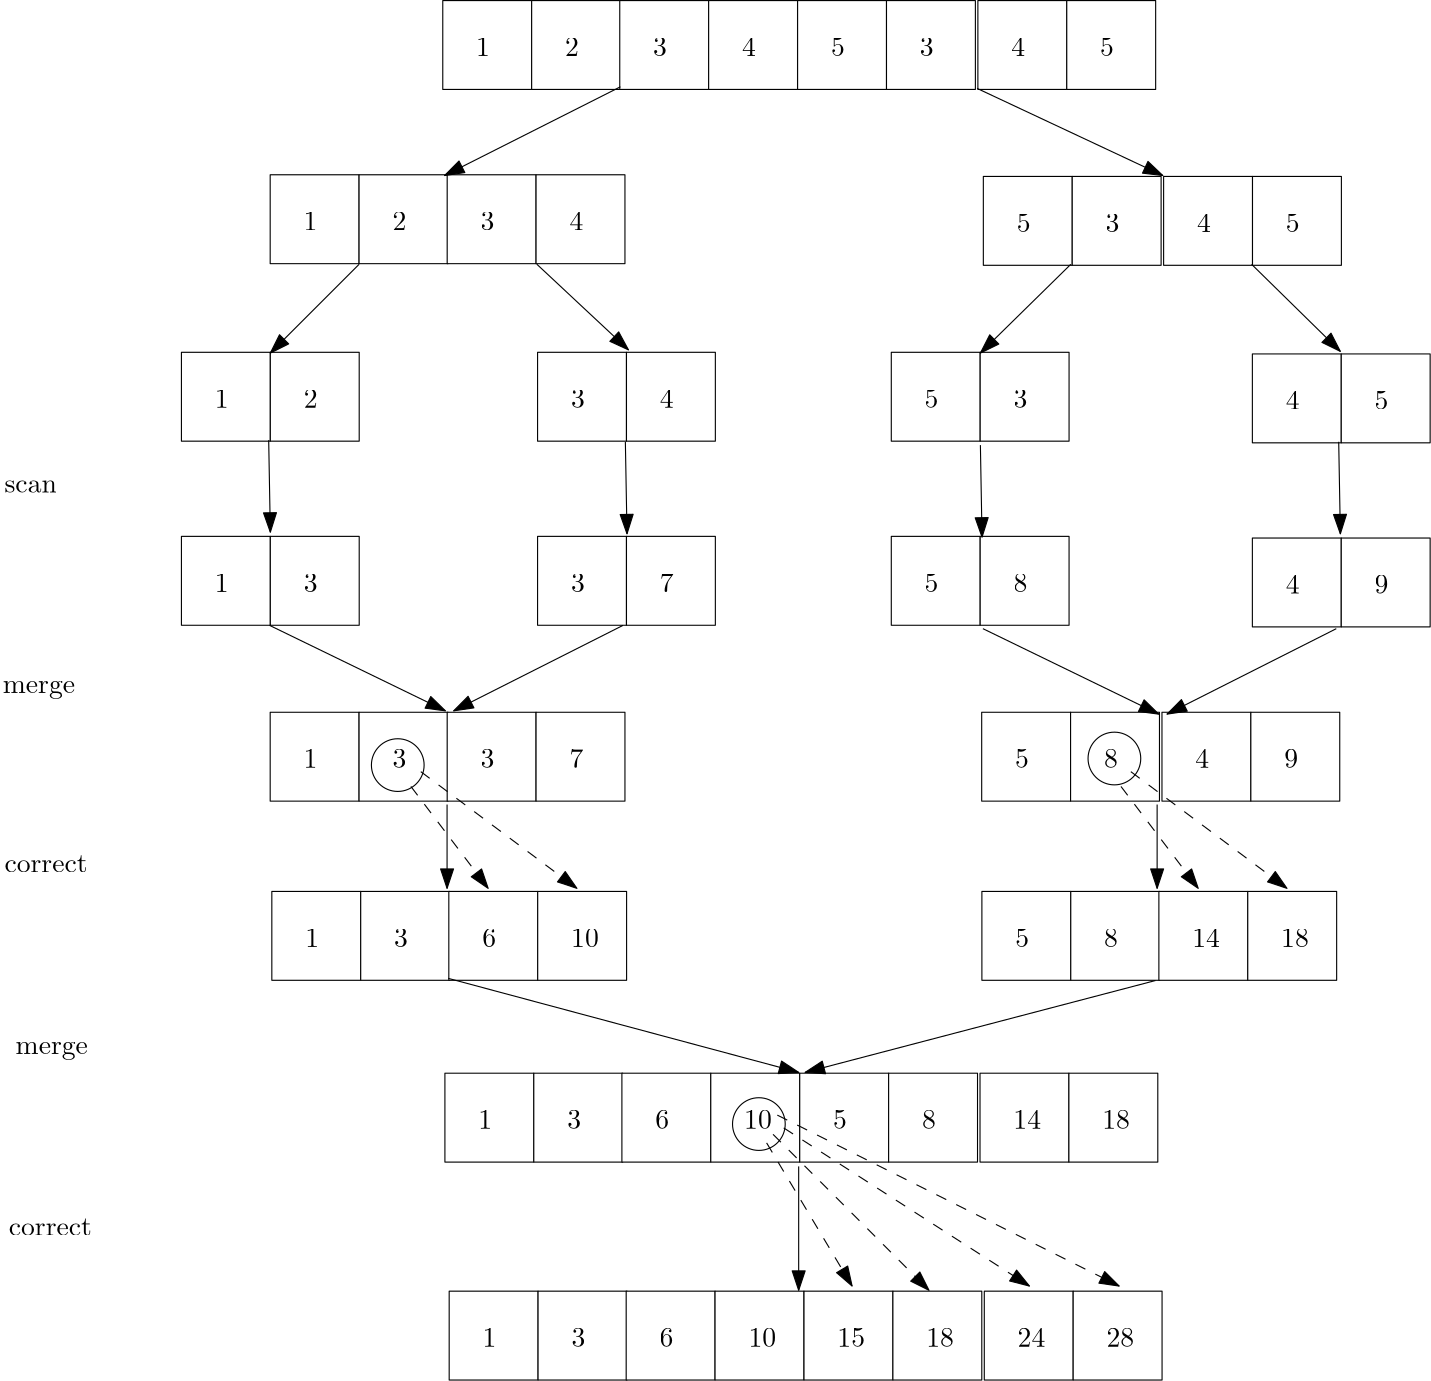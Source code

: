<?xml version="1.0"?>
<!DOCTYPE ipe SYSTEM "ipe.dtd">
<ipe version="70010" creator="Ipe 7.0.10">
<info created="D:20120605181249" modified="D:20120611161857"/>
<ipestyle name="basic">
<symbol name="arrow/arc(spx)">
<path stroke="sym-stroke" fill="sym-stroke" pen="sym-pen">
0 0 m
-1 0.333 l
-1 -0.333 l
h
</path>
</symbol>
<symbol name="arrow/farc(spx)">
<path stroke="sym-stroke" fill="white" pen="sym-pen">
0 0 m
-1 0.333 l
-1 -0.333 l
h
</path>
</symbol>
<symbol name="mark/circle(sx)" transformations="translations">
<path fill="sym-stroke">
0.6 0 0 0.6 0 0 e
0.4 0 0 0.4 0 0 e
</path>
</symbol>
<symbol name="mark/disk(sx)" transformations="translations">
<path fill="sym-stroke">
0.6 0 0 0.6 0 0 e
</path>
</symbol>
<symbol name="mark/fdisk(sfx)" transformations="translations">
<group>
<path fill="sym-fill">
0.5 0 0 0.5 0 0 e
</path>
<path fill="sym-stroke" fillrule="eofill">
0.6 0 0 0.6 0 0 e
0.4 0 0 0.4 0 0 e
</path>
</group>
</symbol>
<symbol name="mark/box(sx)" transformations="translations">
<path fill="sym-stroke" fillrule="eofill">
-0.6 -0.6 m
0.6 -0.6 l
0.6 0.6 l
-0.6 0.6 l
h
-0.4 -0.4 m
0.4 -0.4 l
0.4 0.4 l
-0.4 0.4 l
h
</path>
</symbol>
<symbol name="mark/square(sx)" transformations="translations">
<path fill="sym-stroke">
-0.6 -0.6 m
0.6 -0.6 l
0.6 0.6 l
-0.6 0.6 l
h
</path>
</symbol>
<symbol name="mark/fsquare(sfx)" transformations="translations">
<group>
<path fill="sym-fill">
-0.5 -0.5 m
0.5 -0.5 l
0.5 0.5 l
-0.5 0.5 l
h
</path>
<path fill="sym-stroke" fillrule="eofill">
-0.6 -0.6 m
0.6 -0.6 l
0.6 0.6 l
-0.6 0.6 l
h
-0.4 -0.4 m
0.4 -0.4 l
0.4 0.4 l
-0.4 0.4 l
h
</path>
</group>
</symbol>
<symbol name="mark/cross(sx)" transformations="translations">
<group>
<path fill="sym-stroke">
-0.43 -0.57 m
0.57 0.43 l
0.43 0.57 l
-0.57 -0.43 l
h
</path>
<path fill="sym-stroke">
-0.43 0.57 m
0.57 -0.43 l
0.43 -0.57 l
-0.57 0.43 l
h
</path>
</group>
</symbol>
<symbol name="arrow/fnormal(spx)">
<path stroke="sym-stroke" fill="white" pen="sym-pen">
0 0 m
-1 0.333 l
-1 -0.333 l
h
</path>
</symbol>
<symbol name="arrow/pointed(spx)">
<path stroke="sym-stroke" fill="sym-stroke" pen="sym-pen">
0 0 m
-1 0.333 l
-0.8 0 l
-1 -0.333 l
h
</path>
</symbol>
<symbol name="arrow/fpointed(spx)">
<path stroke="sym-stroke" fill="white" pen="sym-pen">
0 0 m
-1 0.333 l
-0.8 0 l
-1 -0.333 l
h
</path>
</symbol>
<symbol name="arrow/linear(spx)">
<path stroke="sym-stroke" pen="sym-pen">
-1 0.333 m
0 0 l
-1 -0.333 l
</path>
</symbol>
<symbol name="arrow/fdouble(spx)">
<path stroke="sym-stroke" fill="white" pen="sym-pen">
0 0 m
-1 0.333 l
-1 -0.333 l
h
-1 0 m
-2 0.333 l
-2 -0.333 l
h
</path>
</symbol>
<symbol name="arrow/double(spx)">
<path stroke="sym-stroke" fill="sym-stroke" pen="sym-pen">
0 0 m
-1 0.333 l
-1 -0.333 l
h
-1 0 m
-2 0.333 l
-2 -0.333 l
h
</path>
</symbol>
<pen name="heavier" value="0.8"/>
<pen name="fat" value="1.2"/>
<pen name="ultrafat" value="2"/>
<symbolsize name="large" value="5"/>
<symbolsize name="small" value="2"/>
<symbolsize name="tiny" value="1.1"/>
<arrowsize name="large" value="10"/>
<arrowsize name="small" value="5"/>
<arrowsize name="tiny" value="3"/>
<color name="red" value="1 0 0"/>
<color name="green" value="0 1 0"/>
<color name="blue" value="0 0 1"/>
<color name="yellow" value="1 1 0"/>
<color name="orange" value="1 0.647 0"/>
<color name="gold" value="1 0.843 0"/>
<color name="purple" value="0.627 0.125 0.941"/>
<color name="gray" value="0.745"/>
<color name="brown" value="0.647 0.165 0.165"/>
<color name="navy" value="0 0 0.502"/>
<color name="pink" value="1 0.753 0.796"/>
<color name="seagreen" value="0.18 0.545 0.341"/>
<color name="turquoise" value="0.251 0.878 0.816"/>
<color name="violet" value="0.933 0.51 0.933"/>
<color name="darkblue" value="0 0 0.545"/>
<color name="darkcyan" value="0 0.545 0.545"/>
<color name="darkgray" value="0.663"/>
<color name="darkgreen" value="0 0.392 0"/>
<color name="darkmagenta" value="0.545 0 0.545"/>
<color name="darkorange" value="1 0.549 0"/>
<color name="darkred" value="0.545 0 0"/>
<color name="lightblue" value="0.678 0.847 0.902"/>
<color name="lightcyan" value="0.878 1 1"/>
<color name="lightgray" value="0.827"/>
<color name="lightgreen" value="0.565 0.933 0.565"/>
<color name="lightyellow" value="1 1 0.878"/>
<dashstyle name="dashed" value="[4] 0"/>
<dashstyle name="dotted" value="[1 3] 0"/>
<dashstyle name="dash dotted" value="[4 2 1 2] 0"/>
<dashstyle name="dash dot dotted" value="[4 2 1 2 1 2] 0"/>
<textsize name="large" value="\large"/>
<textsize name="Large" value="\Large"/>
<textsize name="LARGE" value="\LARGE"/>
<textsize name="huge" value="\huge"/>
<textsize name="Huge" value="\Huge"/>
<textsize name="small" value="\small"/>
<textsize name="footnote" value="\footnotesize"/>
<textsize name="tiny" value="\tiny"/>
<textstyle name="center" begin="\begin{center}" end="\end{center}"/>
<textstyle name="itemize" begin="\begin{itemize}" end="\end{itemize}"/>
<textstyle name="item" begin="\begin{itemize}\item{}" end="\end{itemize}"/>
<gridsize name="4 pts" value="4"/>
<gridsize name="8 pts (~3 mm)" value="8"/>
<gridsize name="16 pts (~6 mm)" value="16"/>
<gridsize name="32 pts (~12 mm)" value="32"/>
<gridsize name="10 pts (~3.5 mm)" value="10"/>
<gridsize name="20 pts (~7 mm)" value="20"/>
<gridsize name="14 pts (~5 mm)" value="14"/>
<gridsize name="28 pts (~10 mm)" value="28"/>
<gridsize name="56 pts (~20 mm)" value="56"/>
<anglesize name="90 deg" value="90"/>
<anglesize name="60 deg" value="60"/>
<anglesize name="45 deg" value="45"/>
<anglesize name="30 deg" value="30"/>
<anglesize name="22.5 deg" value="22.5"/>
<tiling name="falling" angle="-60" step="4" width="1"/>
<tiling name="rising" angle="30" step="4" width="1"/>
</ipestyle>
<page>
<layer name="alpha"/>
<view layers="alpha" active="alpha"/>
<path layer="alpha" matrix="1 0 0 1 126.627 31.9527" stroke="black" fill="white">
64 768 m
64 736 l
96 736 l
96 768 l
h
</path>
<path matrix="1 0 0 1 158.627 31.9527" stroke="black" fill="white">
64 768 m
64 736 l
96 736 l
96 768 l
h
</path>
<path matrix="1 0 0 1 190.343 31.9527" stroke="black" fill="white">
64 768 m
64 736 l
96 736 l
96 768 l
h
</path>
<path matrix="1 0 0 1 222.343 31.9527" stroke="black" fill="white">
64 768 m
64 736 l
96 736 l
96 768 l
h
</path>
<path matrix="1 0 0 1 254.367 31.9527" stroke="black" fill="white">
64 768 m
64 736 l
96 736 l
96 768 l
h
</path>
<text matrix="1 0 0 1 130.627 35.9527" transformations="translations" pos="72 744" stroke="black" type="label" valign="baseline">1</text>
<text matrix="1 0 0 1 130.627 35.9527" transformations="translations" pos="104 744" stroke="black" type="label" valign="baseline">2</text>
<text matrix="1 0 0 1 194.343 35.9527" transformations="translations" pos="72 744" stroke="black" type="label" valign="baseline">3</text>
<text matrix="1 0 0 1 194.343 35.9527" transformations="translations" pos="104 744" stroke="black" type="label" valign="baseline">4</text>
<text matrix="1 0 0 1 226.367 35.9527" transformations="translations" pos="104 744" stroke="black" type="label" valign="baseline">5</text>
<path matrix="1 0 0 1 286.367 31.9527" stroke="black" fill="white">
64 768 m
64 736 l
96 736 l
96 768 l
h
</path>
<path matrix="1 0 0 1 319.266 31.9527" stroke="black" fill="white">
64 768 m
64 736 l
96 736 l
96 768 l
h
</path>
<path matrix="1 0 0 1 351.266 31.9527" stroke="black" fill="white">
64 768 m
64 736 l
96 736 l
96 768 l
h
</path>
<text matrix="1 0 0 1 290.367 35.9527" transformations="translations" pos="72 744" stroke="black" type="label" valign="baseline">3</text>
<text matrix="1 0 0 1 291.266 35.9527" transformations="translations" pos="104 744" stroke="black" type="label" valign="baseline">4</text>
<text matrix="1 0 0 1 323.266 35.9527" transformations="translations" pos="104 744" stroke="black" type="label" valign="baseline">5</text>
<path matrix="1 0 0 1 64.4962 -30.7693" stroke="black" fill="white">
64 768 m
64 736 l
96 736 l
96 768 l
h
</path>
<path matrix="1 0 0 1 96.4962 -30.7693" stroke="black" fill="white">
64 768 m
64 736 l
96 736 l
96 768 l
h
</path>
<path matrix="1 0 0 1 128.212 -30.7693" stroke="black" fill="white">
64 768 m
64 736 l
96 736 l
96 768 l
h
</path>
<path matrix="1 0 0 1 160.212 -30.7693" stroke="black" fill="white">
64 768 m
64 736 l
96 736 l
96 768 l
h
</path>
<text matrix="1 0 0 1 68.4962 -26.7693" transformations="translations" pos="72 744" stroke="black" type="label" valign="baseline">1</text>
<text matrix="1 0 0 1 68.4962 -26.7693" transformations="translations" pos="104 744" stroke="black" type="label" valign="baseline">2</text>
<text matrix="1 0 0 1 132.212 -26.7693" transformations="translations" pos="72 744" stroke="black" type="label" valign="baseline">3</text>
<text matrix="1 0 0 1 132.212 -26.7693" transformations="translations" pos="104 744" stroke="black" type="label" valign="baseline">4</text>
<path matrix="1 0 0 1 321.231 -31.3604" stroke="black" fill="white">
64 768 m
64 736 l
96 736 l
96 768 l
h
</path>
<text matrix="1 0 0 1 293.231 -27.3604" transformations="translations" pos="104 744" stroke="black" type="label" valign="baseline">5</text>
<path matrix="1 0 0 1 353.231 -31.3604" stroke="black" fill="white">
64 768 m
64 736 l
96 736 l
96 768 l
h
</path>
<path matrix="1 0 0 1 386.13 -31.3604" stroke="black" fill="white">
64 768 m
64 736 l
96 736 l
96 768 l
h
</path>
<path matrix="1 0 0 1 418.13 -31.3604" stroke="black" fill="white">
64 768 m
64 736 l
96 736 l
96 768 l
h
</path>
<text matrix="1 0 0 1 357.231 -27.3604" transformations="translations" pos="72 744" stroke="black" type="label" valign="baseline">3</text>
<text matrix="1 0 0 1 358.13 -27.3604" transformations="translations" pos="104 744" stroke="black" type="label" valign="baseline">4</text>
<text matrix="1 0 0 1 390.13 -27.3604" transformations="translations" pos="104 744" stroke="black" type="label" valign="baseline">5</text>
<path matrix="1 0 0 1 32.5433 -94.6746" stroke="black" fill="white">
64 768 m
64 736 l
96 736 l
96 768 l
h
</path>
<path matrix="1 0 0 1 64.5433 -94.6746" stroke="black" fill="white">
64 768 m
64 736 l
96 736 l
96 768 l
h
</path>
<text matrix="1 0 0 1 36.5433 -90.6746" transformations="translations" pos="72 744" stroke="black" type="label" valign="baseline">1</text>
<text matrix="1 0 0 1 36.5433 -90.6746" transformations="translations" pos="104 744" stroke="black" type="label" valign="baseline">2</text>
<path matrix="1 0 0 1 160.757 -94.675" stroke="black" fill="white">
64 768 m
64 736 l
96 736 l
96 768 l
h
</path>
<path matrix="1 0 0 1 192.757 -94.675" stroke="black" fill="white">
64 768 m
64 736 l
96 736 l
96 768 l
h
</path>
<text matrix="1 0 0 1 164.757 -90.675" transformations="translations" pos="72 744" stroke="black" type="label" valign="baseline">3</text>
<text matrix="1 0 0 1 164.757 -90.675" transformations="translations" pos="104 744" stroke="black" type="label" valign="baseline">4</text>
<path matrix="1 0 0 1 288.094 -94.6739" stroke="black" fill="white">
64 768 m
64 736 l
96 736 l
96 768 l
h
</path>
<text matrix="1 0 0 1 260.094 -90.6739" transformations="translations" pos="104 744" stroke="black" type="label" valign="baseline">5</text>
<path matrix="1 0 0 1 320.094 -94.6739" stroke="black" fill="white">
64 768 m
64 736 l
96 736 l
96 768 l
h
</path>
<text matrix="1 0 0 1 324.094 -90.6739" transformations="translations" pos="72 744" stroke="black" type="label" valign="baseline">3</text>
<path matrix="1 0 0 1 418.082 -95.2657" stroke="black" fill="white">
64 768 m
64 736 l
96 736 l
96 768 l
h
</path>
<path matrix="1 0 0 1 450.082 -95.2657" stroke="black" fill="white">
64 768 m
64 736 l
96 736 l
96 768 l
h
</path>
<text matrix="1 0 0 1 390.082 -91.2657" transformations="translations" pos="104 744" stroke="black" type="label" valign="baseline">4</text>
<text matrix="1 0 0 1 422.082 -91.2657" transformations="translations" pos="104 744" stroke="black" type="label" valign="baseline">5</text>
<path stroke="black" arrow="normal/normal">
160.502 705.005 m
128.549 673.053 l
</path>
<path matrix="-0.0336936 0.999432 -0.999432 -0.0336936 934.482 568.393" stroke="black" arrow="normal/normal">
160.502 705.005 m
128.549 673.053 l
</path>
<path stroke="black" arrow="normal/normal">
254.585 768.911 m
191.271 736.958 l
</path>
<path stroke="black" arrow="normal/normal">
382.987 768.319 m
449.851 736.958 l
</path>
<path stroke="black" arrow="normal/normal">
416.715 705.005 m
384.171 673.053 l
</path>
<path stroke="black" arrow="normal/normal">
481.804 705.005 m
513.756 673.645 l
</path>
<path matrix="1 0 0 1 32.5437 -160.947" stroke="black" fill="white">
64 768 m
64 736 l
96 736 l
96 768 l
h
</path>
<path matrix="1 0 0 1 64.5437 -160.947" stroke="black" fill="white">
64 768 m
64 736 l
96 736 l
96 768 l
h
</path>
<text matrix="1 0 0 1 36.5437 -156.947" transformations="translations" pos="72 744" stroke="black" type="label" valign="baseline">1</text>
<text matrix="1 0 0 1 36.5437 -156.947" transformations="translations" pos="104 744" stroke="black" type="label" valign="baseline">3</text>
<path matrix="1 0 0 1 160.757 -160.947" stroke="black" fill="white">
64 768 m
64 736 l
96 736 l
96 768 l
h
</path>
<path matrix="1 0 0 1 192.757 -160.947" stroke="black" fill="white">
64 768 m
64 736 l
96 736 l
96 768 l
h
</path>
<text matrix="1 0 0 1 164.757 -156.947" transformations="translations" pos="72 744" stroke="black" type="label" valign="baseline">3</text>
<text matrix="1 0 0 1 164.757 -156.947" transformations="translations" pos="104 744" stroke="black" type="label" valign="baseline">7</text>
<path matrix="1 0 0 1 288.094 -160.946" stroke="black" fill="white">
64 768 m
64 736 l
96 736 l
96 768 l
h
</path>
<text matrix="1 0 0 1 260.094 -156.946" transformations="translations" pos="104 744" stroke="black" type="label" valign="baseline">5</text>
<path matrix="1 0 0 1 320.094 -160.946" stroke="black" fill="white">
64 768 m
64 736 l
96 736 l
96 768 l
h
</path>
<text matrix="1 0 0 1 324.094 -156.946" transformations="translations" pos="72 744" stroke="black" type="label" valign="baseline">8</text>
<path matrix="1 0 0 1 418.082 -161.538" stroke="black" fill="white">
64 768 m
64 736 l
96 736 l
96 768 l
h
</path>
<path matrix="1 0 0 1 450.082 -161.538" stroke="black" fill="white">
64 768 m
64 736 l
96 736 l
96 768 l
h
</path>
<text matrix="1 0 0 1 390.082 -157.538" transformations="translations" pos="104 744" stroke="black" type="label" valign="baseline">4</text>
<text matrix="1 0 0 1 422.082 -157.538" transformations="translations" pos="104 744" stroke="black" type="label" valign="baseline">9</text>
<path stroke="black" arrow="normal/normal">
127.958 641.692 m
128.549 608.556 l
</path>
<path matrix="1 0 0 1 128.402 -0.591787" stroke="black" arrow="normal/normal">
127.958 641.692 m
128.549 608.556 l
</path>
<path matrix="1 0 0 1 256.213 -1.77522" stroke="black" arrow="normal/normal">
127.958 641.692 m
128.549 608.556 l
</path>
<path matrix="1 0 0 1 385.207 -0.591787" stroke="black" arrow="normal/normal">
127.958 641.692 m
128.549 608.556 l
</path>
<text matrix="1 0 0 1 15.4756 -8.19299" transformations="translations" pos="17.3459 631.064" stroke="black" type="label" valign="baseline">scan</text>
<path matrix="1 0 0 1 64.496 -224.26" stroke="black" fill="white">
64 768 m
64 736 l
96 736 l
96 768 l
h
</path>
<path matrix="1 0 0 1 96.496 -224.26" stroke="black" fill="white">
64 768 m
64 736 l
96 736 l
96 768 l
h
</path>
<path matrix="1 0 0 1 128.212 -224.26" stroke="black" fill="white">
64 768 m
64 736 l
96 736 l
96 768 l
h
</path>
<path matrix="1 0 0 1 160.212 -224.26" stroke="black" fill="white">
64 768 m
64 736 l
96 736 l
96 768 l
h
</path>
<text matrix="1 0 0 1 68.496 -220.26" transformations="translations" pos="72 744" stroke="black" type="label" valign="baseline">1</text>
<text matrix="1 0 0 1 68.496 -220.26" transformations="translations" pos="104 744" stroke="black" type="label" valign="baseline">3</text>
<text matrix="1 0 0 1 132.212 -220.26" transformations="translations" pos="72 744" stroke="black" type="label" valign="baseline">3</text>
<text matrix="1 0 0 1 132.212 -220.26" transformations="translations" pos="104 744" stroke="black" type="label" valign="baseline">7</text>
<path stroke="black" arrow="normal/normal">
128.27 575.016 m
191.583 544.246 l
</path>
<path stroke="black" arrow="normal/normal">
255.489 575.016 m
194.542 544.246 l
</path>
<text matrix="1 0 0 1 14.8839 -80.3822" transformations="translations" pos="17.3459 631.064" stroke="black" type="label" valign="baseline">merge</text>
<path matrix="1 0 0 1 65.0877 -288.757" stroke="black" fill="white">
64 768 m
64 736 l
96 736 l
96 768 l
h
</path>
<path matrix="1 0 0 1 97.0877 -288.757" stroke="black" fill="white">
64 768 m
64 736 l
96 736 l
96 768 l
h
</path>
<path matrix="1 0 0 1 128.804 -288.757" stroke="black" fill="white">
64 768 m
64 736 l
96 736 l
96 768 l
h
</path>
<path matrix="1 0 0 1 160.804 -288.757" stroke="black" fill="white">
64 768 m
64 736 l
96 736 l
96 768 l
h
</path>
<text matrix="1 0 0 1 69.0877 -284.757" transformations="translations" pos="72 744" stroke="black" type="label" valign="baseline">1</text>
<text matrix="1 0 0 1 69.0877 -284.757" transformations="translations" pos="104 744" stroke="black" type="label" valign="baseline">3</text>
<text matrix="1 0 0 1 132.804 -284.757" transformations="translations" pos="72 744" stroke="black" type="label" valign="baseline">6</text>
<text matrix="1 0 0 1 132.804 -284.757" transformations="translations" pos="104 744" stroke="black" type="label" valign="baseline">10</text>
<text matrix="1 0 0 1 15.4756 -144.879" transformations="translations" pos="17.3459 631.064" stroke="black" type="label" valign="baseline">correct</text>
<path stroke="black" fill="white" arrow="normal/normal">
192.175 510.519 m
192.175 480.341 l
</path>
<path stroke="black">
9.48593 0 0 9.48593 174.424 524.72 e
</path>
<path stroke="black" fill="white" dash="dashed" arrow="normal/normal">
179.157 517.027 m
206.968 480.341 l
</path>
<path stroke="black" fill="white" dash="dashed" arrow="normal/normal">
182.708 522.353 m
238.921 480.341 l
</path>
<path matrix="1 0 0 1 320.639 -224.26" stroke="black" fill="white">
64 768 m
64 736 l
96 736 l
96 768 l
h
</path>
<text matrix="1 0 0 1 292.639 -220.26" transformations="translations" pos="104 744" stroke="black" type="label" valign="baseline">5</text>
<path matrix="1 0 0 1 352.639 -224.26" stroke="black" fill="white">
64 768 m
64 736 l
96 736 l
96 768 l
h
</path>
<path matrix="1 0 0 1 385.538 -224.26" stroke="black" fill="white">
64 768 m
64 736 l
96 736 l
96 768 l
h
</path>
<path matrix="1 0 0 1 417.538 -224.26" stroke="black" fill="white">
64 768 m
64 736 l
96 736 l
96 768 l
h
</path>
<text matrix="1 0 0 1 356.639 -220.26" transformations="translations" pos="72 744" stroke="black" type="label" valign="baseline">8</text>
<text matrix="1 0 0 1 357.538 -220.26" transformations="translations" pos="104 744" stroke="black" type="label" valign="baseline">4</text>
<text matrix="1 0 0 1 389.538 -220.26" transformations="translations" pos="104 744" stroke="black" type="label" valign="baseline">9</text>
<path matrix="1 0 0 1 256.805 -1.18335" stroke="black" arrow="normal/normal">
128.27 575.016 m
191.583 544.246 l
</path>
<path matrix="1 0 0 1 256.805 -1.18335" stroke="black" arrow="normal/normal">
255.489 575.016 m
194.542 544.246 l
</path>
<path matrix="1 0 0 1 320.709 -288.757" stroke="black" fill="white">
64 768 m
64 736 l
96 736 l
96 768 l
h
</path>
<path matrix="1 0 0 1 352.709 -288.757" stroke="black" fill="white">
64 768 m
64 736 l
96 736 l
96 768 l
h
</path>
<path matrix="1 0 0 1 384.425 -288.757" stroke="black" fill="white">
64 768 m
64 736 l
96 736 l
96 768 l
h
</path>
<path matrix="1 0 0 1 416.425 -288.757" stroke="black" fill="white">
64 768 m
64 736 l
96 736 l
96 768 l
h
</path>
<text matrix="1 0 0 1 324.709 -284.757" transformations="translations" pos="72 744" stroke="black" type="label" valign="baseline">5</text>
<text matrix="1 0 0 1 324.709 -284.757" transformations="translations" pos="104 744" stroke="black" type="label" valign="baseline">8</text>
<text matrix="1 0 0 1 388.425 -284.757" transformations="translations" pos="72 744" stroke="black" type="label" valign="baseline">14</text>
<text matrix="1 0 0 1 388.425 -284.757" transformations="translations" pos="104 744" stroke="black" type="label" valign="baseline">18</text>
<path matrix="1 0 0 1 255.621 -0.00011211" stroke="black" fill="white" arrow="normal/normal">
192.175 510.519 m
192.175 480.341 l
</path>
<path matrix="1 0 0 1 255.621 -0.00011211" stroke="black" fill="white" dash="dashed" arrow="normal/normal">
179.157 517.027 m
206.968 480.341 l
</path>
<path matrix="1 0 0 1 255.621 -0.00011211" stroke="black" fill="white" dash="dashed" arrow="normal/normal">
182.708 522.353 m
238.921 480.341 l
</path>
<path matrix="1 0 0 1 257.988 2.36645" stroke="black">
9.48593 0 0 9.48593 174.424 524.72 e
</path>
<path matrix="1 0 0 1 127.396 -354.202" stroke="black" fill="white">
64 768 m
64 736 l
96 736 l
96 768 l
h
</path>
<path matrix="1 0 0 1 159.396 -354.202" stroke="black" fill="white">
64 768 m
64 736 l
96 736 l
96 768 l
h
</path>
<path matrix="1 0 0 1 191.112 -354.202" stroke="black" fill="white">
64 768 m
64 736 l
96 736 l
96 768 l
h
</path>
<path matrix="1 0 0 1 223.112 -354.202" stroke="black" fill="white">
64 768 m
64 736 l
96 736 l
96 768 l
h
</path>
<path matrix="1 0 0 1 255.136 -354.202" stroke="black" fill="white">
64 768 m
64 736 l
96 736 l
96 768 l
h
</path>
<text matrix="1 0 0 1 131.396 -350.202" transformations="translations" pos="72 744" stroke="black" type="label" valign="baseline">1</text>
<text matrix="1 0 0 1 131.396 -350.202" transformations="translations" pos="104 744" stroke="black" type="label" valign="baseline">3</text>
<text matrix="1 0 0 1 195.112 -350.202" transformations="translations" pos="72 744" stroke="black" type="label" valign="baseline">6</text>
<text matrix="1 0 0 1 195.112 -350.202" transformations="translations" pos="104 744" stroke="black" type="label" valign="baseline">10</text>
<text matrix="1 0 0 1 227.136 -350.202" transformations="translations" pos="104 744" stroke="black" type="label" valign="baseline">5</text>
<path matrix="1 0 0 1 287.136 -354.202" stroke="black" fill="white">
64 768 m
64 736 l
96 736 l
96 768 l
h
</path>
<path matrix="1 0 0 1 320.035 -354.202" stroke="black" fill="white">
64 768 m
64 736 l
96 736 l
96 768 l
h
</path>
<path matrix="1 0 0 1 352.035 -354.202" stroke="black" fill="white">
64 768 m
64 736 l
96 736 l
96 768 l
h
</path>
<text matrix="1 0 0 1 291.136 -350.202" transformations="translations" pos="72 744" stroke="black" type="label" valign="baseline">8</text>
<text matrix="1 0 0 1 292.035 -350.202" transformations="translations" pos="104 744" stroke="black" type="label" valign="baseline">14</text>
<text matrix="1 0 0 1 324.035 -350.202" transformations="translations" pos="104 744" stroke="black" type="label" valign="baseline">18</text>
<path stroke="black" fill="white" arrow="normal/normal">
192.599 447.94 m
318.752 414.093 l
</path>
<path stroke="black" fill="white" arrow="normal/normal">
447.214 447.17 m
321.06 414.093 l
</path>
<text matrix="1 0 0 1 19.4993 -210.382" transformations="translations" pos="17.3459 631.064" stroke="black" type="label" valign="baseline">merge</text>
<text matrix="1 0 0 1 17.0141 -275.648" transformations="translations" pos="17.3459 631.064" stroke="black" type="label" valign="baseline">correct</text>
<path matrix="1 0 0 1 128.934 -432.664" stroke="black" fill="white">
64 768 m
64 736 l
96 736 l
96 768 l
h
</path>
<path matrix="1 0 0 1 160.934 -432.664" stroke="black" fill="white">
64 768 m
64 736 l
96 736 l
96 768 l
h
</path>
<path matrix="1 0 0 1 192.65 -432.664" stroke="black" fill="white">
64 768 m
64 736 l
96 736 l
96 768 l
h
</path>
<path matrix="1 0 0 1 224.65 -432.664" stroke="black" fill="white">
64 768 m
64 736 l
96 736 l
96 768 l
h
</path>
<path matrix="1 0 0 1 256.674 -432.664" stroke="black" fill="white">
64 768 m
64 736 l
96 736 l
96 768 l
h
</path>
<text matrix="1 0 0 1 132.934 -428.664" transformations="translations" pos="72 744" stroke="black" type="label" valign="baseline">1</text>
<text matrix="1 0 0 1 132.934 -428.664" transformations="translations" pos="104 744" stroke="black" type="label" valign="baseline">3</text>
<text matrix="1 0 0 1 196.65 -428.664" transformations="translations" pos="72 744" stroke="black" type="label" valign="baseline">6</text>
<text matrix="1 0 0 1 196.65 -428.664" transformations="translations" pos="104 744" stroke="black" type="label" valign="baseline">10</text>
<text matrix="1 0 0 1 228.674 -428.664" transformations="translations" pos="104 744" stroke="black" type="label" valign="baseline">15</text>
<path matrix="1 0 0 1 288.674 -432.664" stroke="black" fill="white">
64 768 m
64 736 l
96 736 l
96 768 l
h
</path>
<path matrix="1 0 0 1 321.573 -432.664" stroke="black" fill="white">
64 768 m
64 736 l
96 736 l
96 768 l
h
</path>
<path matrix="1 0 0 1 353.573 -432.664" stroke="black" fill="white">
64 768 m
64 736 l
96 736 l
96 768 l
h
</path>
<text matrix="1 0 0 1 292.674 -428.664" transformations="translations" pos="72 744" stroke="black" type="label" valign="baseline">18</text>
<text matrix="1 0 0 1 293.573 -428.664" transformations="translations" pos="104 744" stroke="black" type="label" valign="baseline">24</text>
<text matrix="1 0 0 1 325.573 -428.664" transformations="translations" pos="104 744" stroke="black" type="label" valign="baseline">28</text>
<path stroke="black" fill="white" pen="0.4" arrow="normal/normal">
318.752 380.247 m
318.752 335.632 l
</path>
<path matrix="1 0 0 1 130 -129.231" stroke="black">
9.48593 0 0 9.48593 174.424 524.72 e
</path>
<path stroke="black" fill="white" dash="dashed" arrow="normal/normal">
307.214 388.709 m
337.983 337.17 l
</path>
<path stroke="black" fill="white" dash="dashed" arrow="normal/normal">
309.522 391.786 m
365.675 335.632 l
</path>
<path stroke="black" fill="white" dash="dashed" arrow="normal/normal">
313.368 394.093 m
401.829 337.17 l
</path>
<path stroke="black" fill="white" dash="dashed" arrow="normal/normal">
311.06 398.709 m
434.137 337.17 l
</path>
</page>
</ipe>
